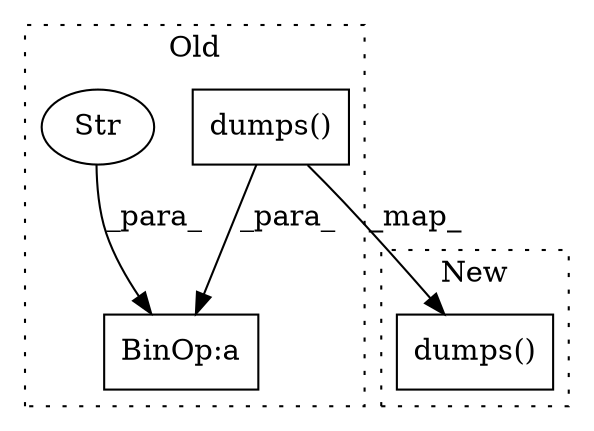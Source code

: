 digraph G {
subgraph cluster0 {
1 [label="dumps()" a="75" s="4271,4287" l="11,1" shape="box"];
3 [label="BinOp:a" a="82" s="4268" l="3" shape="box"];
4 [label="Str" a="66" s="4255" l="13" shape="ellipse"];
label = "Old";
style="dotted";
}
subgraph cluster1 {
2 [label="dumps()" a="75" s="4255,4271" l="11,1" shape="box"];
label = "New";
style="dotted";
}
1 -> 3 [label="_para_"];
1 -> 2 [label="_map_"];
4 -> 3 [label="_para_"];
}
